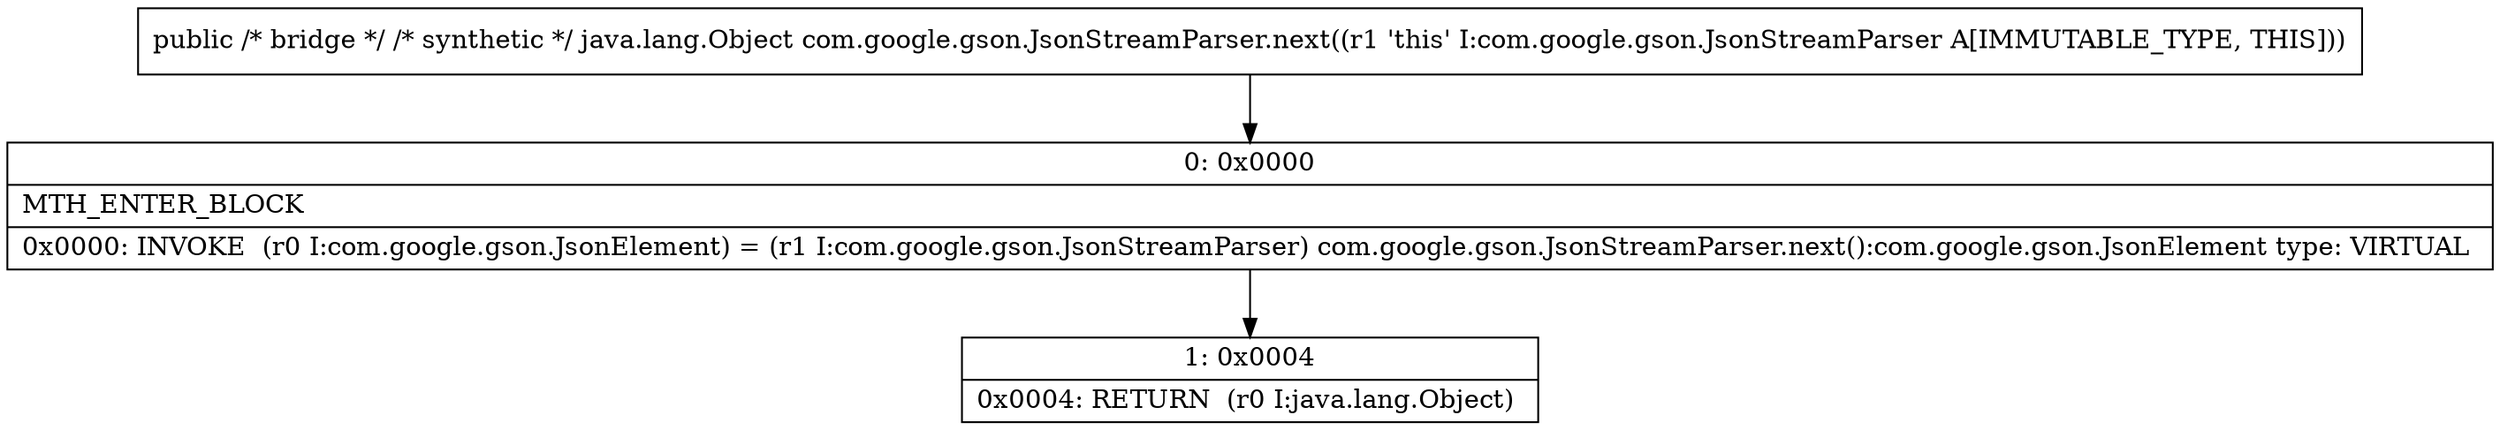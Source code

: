 digraph "CFG forcom.google.gson.JsonStreamParser.next()Ljava\/lang\/Object;" {
Node_0 [shape=record,label="{0\:\ 0x0000|MTH_ENTER_BLOCK\l|0x0000: INVOKE  (r0 I:com.google.gson.JsonElement) = (r1 I:com.google.gson.JsonStreamParser) com.google.gson.JsonStreamParser.next():com.google.gson.JsonElement type: VIRTUAL \l}"];
Node_1 [shape=record,label="{1\:\ 0x0004|0x0004: RETURN  (r0 I:java.lang.Object) \l}"];
MethodNode[shape=record,label="{public \/* bridge *\/ \/* synthetic *\/ java.lang.Object com.google.gson.JsonStreamParser.next((r1 'this' I:com.google.gson.JsonStreamParser A[IMMUTABLE_TYPE, THIS])) }"];
MethodNode -> Node_0;
Node_0 -> Node_1;
}

